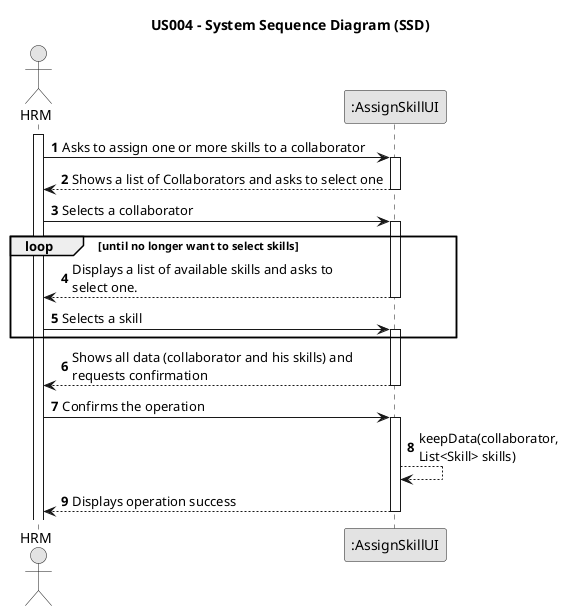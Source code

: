 @startuml
skinparam monochrome true
skinparam packageStyle rectangle
skinparam shadowing false

title US004 - System Sequence Diagram (SSD)

autonumber

actor "HRM" as Employee
participant ":AssignSkillUI" as System

activate Employee

    Employee -> System : Asks to assign one or more skills to a collaborator
    activate System

        System --> Employee : Shows a list of Collaborators and asks to select one
    deactivate System

    Employee -> System : Selects a collaborator

    loop until no longer want to select skills

    activate System

        System --> Employee : Displays a list of available skills and asks to \nselect one.
    deactivate System

    Employee -> System : Selects a skill


    activate System
    end

        System --> Employee : Shows all data (collaborator and his skills) and \nrequests confirmation
    deactivate System

    Employee -> System : Confirms the operation
    activate System
        System --> System : keepData(collaborator,\nList<Skill> skills)
        System --> Employee : Displays operation success
    deactivate System

@enduml